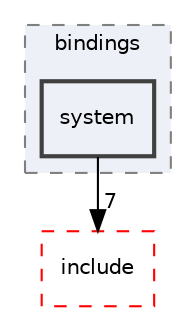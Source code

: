 digraph "/__w/pairinteraction/pairinteraction/src/cpp/bindings/system"
{
 // INTERACTIVE_SVG=YES
 // LATEX_PDF_SIZE
  bgcolor="transparent";
  edge [fontname="Helvetica",fontsize="10",labelfontname="Helvetica",labelfontsize="10"];
  node [fontname="Helvetica",fontsize="10",shape=record];
  compound=true
  subgraph clusterdir_cc81239b5792b7ba39ceb2ed4f5fa309 {
    graph [ bgcolor="#edf0f7", pencolor="grey50", style="filled,dashed,", label="bindings", fontname="Helvetica", fontsize="10", URL="dir_cc81239b5792b7ba39ceb2ed4f5fa309.html"]
  dir_7383c31a9653117b664cd5636fac11b1 [shape=box, label="system", style="filled,bold,", fillcolor="#edf0f7", color="grey25", URL="dir_7383c31a9653117b664cd5636fac11b1.html"];
  }
  dir_e6fb451ec9c24a28c75d00abc51f4b3c [shape=box, label="include", style="dashed,", fillcolor="#edf0f7", color="red", URL="dir_e6fb451ec9c24a28c75d00abc51f4b3c.html"];
  dir_7383c31a9653117b664cd5636fac11b1->dir_e6fb451ec9c24a28c75d00abc51f4b3c [headlabel="7", labeldistance=1.5 headhref="dir_000027_000014.html"];
}
